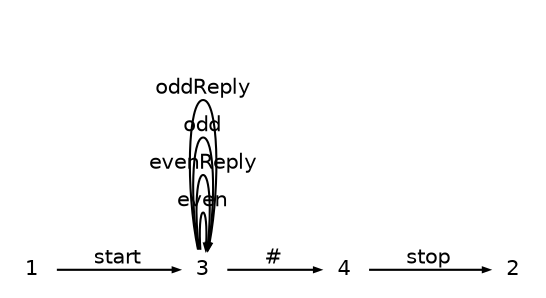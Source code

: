 digraph g
{
   graph [rankdir=LR];
   edge [arrowsize=0.3,fontsize=10,fontname=Helvetica];
   node [shape=plaintext,width=.3,height=.2,fontsize=10,fontname=Helvetica];
   1->3 [label="start"];
   3->3 [label="even"];
   3->3 [label="evenReply"];
   3->3 [label="odd"];
   3->3 [label="oddReply"];
   3->4 [label="#"];
   4->2 [label="stop"];
}
